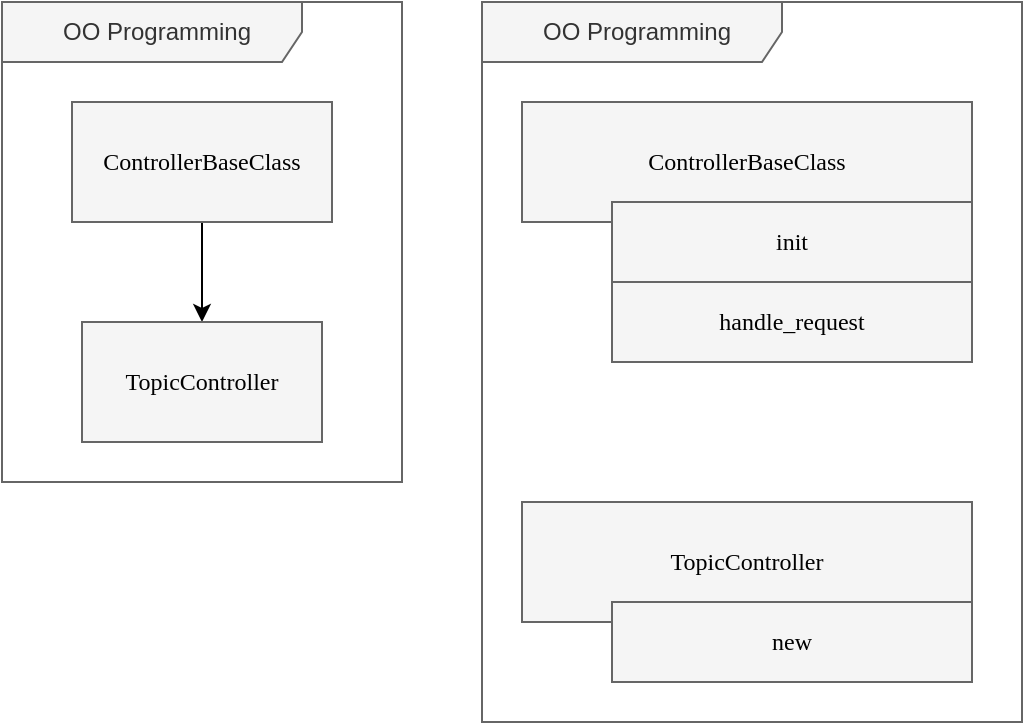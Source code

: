 <mxfile>
    <diagram id="hVWNacycG0EmZBMDkKeU" name="Phoenix">
        <mxGraphModel dx="180" dy="771" grid="1" gridSize="10" guides="1" tooltips="1" connect="1" arrows="1" fold="1" page="1" pageScale="1" pageWidth="850" pageHeight="1100" background="#FFFFFF" math="0" shadow="0">
            <root>
                <mxCell id="0"/>
                <mxCell id="1" parent="0"/>
                <mxCell id="48" value="OO Programming" style="shape=umlFrame;whiteSpace=wrap;html=1;width=150;height=30;boundedLbl=1;verticalAlign=middle;align=center;spacingLeft=5;rounded=0;sketch=0;fontColor=#333333;strokeColor=#666666;fillColor=#f5f5f5;" parent="1" vertex="1">
                    <mxGeometry x="880" y="40" width="200" height="240" as="geometry"/>
                </mxCell>
                <mxCell id="57" style="edgeStyle=orthogonalEdgeStyle;rounded=1;orthogonalLoop=1;jettySize=auto;html=1;entryX=0.5;entryY=0;entryDx=0;entryDy=0;strokeColor=#000000;" parent="1" source="50" target="51" edge="1">
                    <mxGeometry relative="1" as="geometry"/>
                </mxCell>
                <mxCell id="50" value="ControllerBaseClass" style="rounded=0;whiteSpace=wrap;html=1;fillColor=#f5f5f5;strokeColor=#666666;fontColor=#000000;fontFamily=Verdana;" parent="1" vertex="1">
                    <mxGeometry x="915" y="90" width="130" height="60" as="geometry"/>
                </mxCell>
                <mxCell id="51" value="TopicController" style="rounded=0;whiteSpace=wrap;html=1;fillColor=#f5f5f5;strokeColor=#666666;fontColor=#000000;fontFamily=Verdana;" parent="1" vertex="1">
                    <mxGeometry x="920" y="200" width="120" height="60" as="geometry"/>
                </mxCell>
                <mxCell id="64" value="OO Programming" style="shape=umlFrame;whiteSpace=wrap;html=1;width=150;height=30;boundedLbl=1;verticalAlign=middle;align=center;spacingLeft=5;rounded=0;sketch=0;fontColor=#333333;strokeColor=#666666;fillColor=#f5f5f5;" vertex="1" parent="1">
                    <mxGeometry x="1120" y="40" width="270" height="360" as="geometry"/>
                </mxCell>
                <mxCell id="66" value="ControllerBaseClass" style="rounded=0;whiteSpace=wrap;html=1;fillColor=#f5f5f5;strokeColor=#666666;fontColor=#000000;fontFamily=Verdana;" vertex="1" parent="1">
                    <mxGeometry x="1140" y="90" width="225" height="60" as="geometry"/>
                </mxCell>
                <mxCell id="68" value="init" style="rounded=0;whiteSpace=wrap;html=1;fillColor=#f5f5f5;strokeColor=#666666;fontColor=#000000;fontFamily=Verdana;" vertex="1" parent="1">
                    <mxGeometry x="1185" y="140" width="180" height="40" as="geometry"/>
                </mxCell>
                <mxCell id="69" value="handle_request" style="rounded=0;whiteSpace=wrap;html=1;fillColor=#f5f5f5;strokeColor=#666666;fontColor=#000000;fontFamily=Verdana;" vertex="1" parent="1">
                    <mxGeometry x="1185" y="180" width="180" height="40" as="geometry"/>
                </mxCell>
                <mxCell id="70" value="TopicController" style="rounded=0;whiteSpace=wrap;html=1;fillColor=#f5f5f5;strokeColor=#666666;fontColor=#000000;fontFamily=Verdana;" vertex="1" parent="1">
                    <mxGeometry x="1140" y="290" width="225" height="60" as="geometry"/>
                </mxCell>
                <mxCell id="71" value="new" style="rounded=0;whiteSpace=wrap;html=1;fillColor=#f5f5f5;strokeColor=#666666;fontColor=#000000;fontFamily=Verdana;" vertex="1" parent="1">
                    <mxGeometry x="1185" y="340" width="180" height="40" as="geometry"/>
                </mxCell>
            </root>
        </mxGraphModel>
    </diagram>
</mxfile>